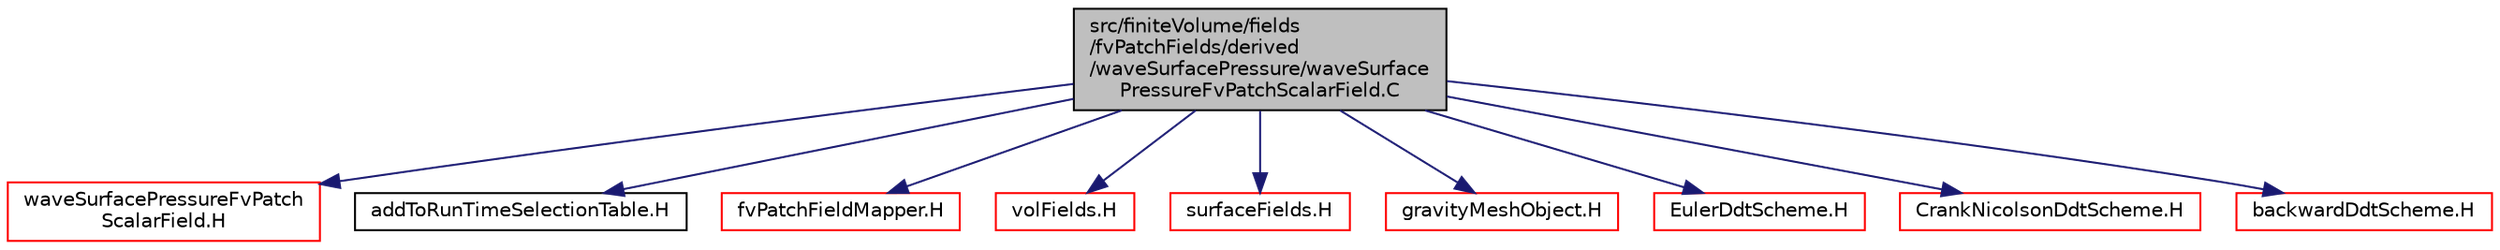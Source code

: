 digraph "src/finiteVolume/fields/fvPatchFields/derived/waveSurfacePressure/waveSurfacePressureFvPatchScalarField.C"
{
  bgcolor="transparent";
  edge [fontname="Helvetica",fontsize="10",labelfontname="Helvetica",labelfontsize="10"];
  node [fontname="Helvetica",fontsize="10",shape=record];
  Node1 [label="src/finiteVolume/fields\l/fvPatchFields/derived\l/waveSurfacePressure/waveSurface\lPressureFvPatchScalarField.C",height=0.2,width=0.4,color="black", fillcolor="grey75", style="filled" fontcolor="black"];
  Node1 -> Node2 [color="midnightblue",fontsize="10",style="solid",fontname="Helvetica"];
  Node2 [label="waveSurfacePressureFvPatch\lScalarField.H",height=0.2,width=0.4,color="red",URL="$waveSurfacePressureFvPatchScalarField_8H.html"];
  Node1 -> Node3 [color="midnightblue",fontsize="10",style="solid",fontname="Helvetica"];
  Node3 [label="addToRunTimeSelectionTable.H",height=0.2,width=0.4,color="black",URL="$addToRunTimeSelectionTable_8H.html",tooltip="Macros for easy insertion into run-time selection tables. "];
  Node1 -> Node4 [color="midnightblue",fontsize="10",style="solid",fontname="Helvetica"];
  Node4 [label="fvPatchFieldMapper.H",height=0.2,width=0.4,color="red",URL="$fvPatchFieldMapper_8H.html"];
  Node1 -> Node5 [color="midnightblue",fontsize="10",style="solid",fontname="Helvetica"];
  Node5 [label="volFields.H",height=0.2,width=0.4,color="red",URL="$volFields_8H.html"];
  Node1 -> Node6 [color="midnightblue",fontsize="10",style="solid",fontname="Helvetica"];
  Node6 [label="surfaceFields.H",height=0.2,width=0.4,color="red",URL="$surfaceFields_8H.html",tooltip="Foam::surfaceFields. "];
  Node1 -> Node7 [color="midnightblue",fontsize="10",style="solid",fontname="Helvetica"];
  Node7 [label="gravityMeshObject.H",height=0.2,width=0.4,color="red",URL="$gravityMeshObject_8H.html"];
  Node1 -> Node8 [color="midnightblue",fontsize="10",style="solid",fontname="Helvetica"];
  Node8 [label="EulerDdtScheme.H",height=0.2,width=0.4,color="red",URL="$EulerDdtScheme_8H.html"];
  Node1 -> Node9 [color="midnightblue",fontsize="10",style="solid",fontname="Helvetica"];
  Node9 [label="CrankNicolsonDdtScheme.H",height=0.2,width=0.4,color="red",URL="$CrankNicolsonDdtScheme_8H.html"];
  Node1 -> Node10 [color="midnightblue",fontsize="10",style="solid",fontname="Helvetica"];
  Node10 [label="backwardDdtScheme.H",height=0.2,width=0.4,color="red",URL="$backwardDdtScheme_8H.html"];
}
